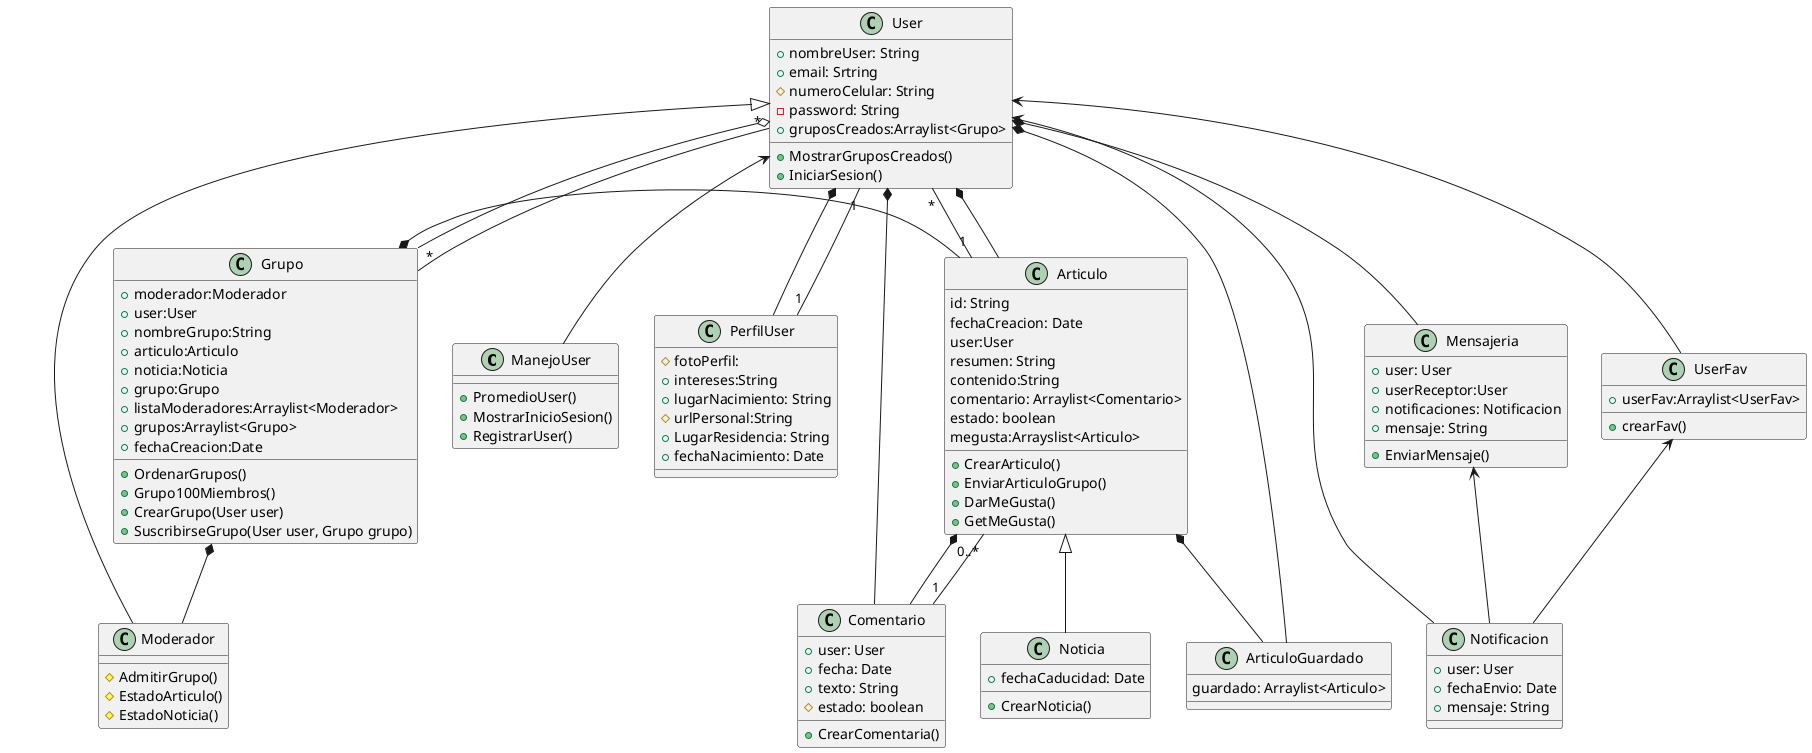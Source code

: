 @startuml
'https://plantuml.com/class-diagram

' Clases
class ManejoUser{
+PromedioUser()
+MostrarInicioSesion()
+RegistrarUser()
}
'Relaciones
User<--ManejoUser
'---------------------------------------------------
class User{
+nombreUser: String
+email: Srtring
#numeroCelular: String
-password: String
+gruposCreados:Arraylist<Grupo>

+MostrarGruposCreados()
+IniciarSesion()

}
'Relaciones
User "*"-- "1" Articulo
'----------------------------------------------------
class PerfilUser{
    #fotoPerfil:
    +intereses:String
    +lugarNacimiento: String
    #urlPersonal:String
    +LugarResidencia: String
    +fechaNacimiento: Date
}
'Relaciones
User*--PerfilUser
User "1" -- "1" PerfilUser
'------------------------------------------------------
class Moderador{
#AdmitirGrupo()
#EstadoArticulo()
#EstadoNoticia()
}
'Relaciones
User <|-- Moderador
Grupo*--Moderador
'----------------------------------------------------
class UserFav{
    +userFav:Arraylist<UserFav>
    +crearFav()
}
'Relaciones
User<-- UserFav

'----------------------------------------------------
class Grupo{
    +moderador:Moderador
    +user:User
    +nombreGrupo:String
    +articulo:Articulo
    +noticia:Noticia
    +grupo:Grupo
    +listaModeradores:Arraylist<Moderador>
    +grupos:Arraylist<Grupo>
    +fechaCreacion:Date

    +OrdenarGrupos()
    +Grupo100Miembros()
    'Arraylist<Grupo>
    +CrearGrupo(User user)
    +SuscribirseGrupo(User user, Grupo grupo)
}
'Relaciones
User o--Grupo
User "*"--"*" Grupo
'-----------------------------------------------------
class Articulo{
    id: String
    fechaCreacion: Date
    user:User
    resumen: String
    contenido:String
    comentario: Arraylist<Comentario>
    estado: boolean
    megusta:Arrayslist<Articulo>
    +CrearArticulo()
    +EnviarArticuloGrupo()
    +DarMeGusta()
    +GetMeGusta()
}
'Relaciones
User*--Articulo
Grupo*-Articulo
'------------------------------------------------------
class Noticia{
    +fechaCaducidad: Date
    +CrearNoticia()
    }
'Relaciones
Articulo<|--Noticia
'------------------------------------------------------
class Comentario{
    +user: User
    +fecha: Date
    +texto: String
    #estado: boolean
    +CrearComentaria()
}
'Relaciones
Articulo*--Comentario
Articulo "0..*" -- "1" Comentario
User*--Comentario
'------------------------------------------------------
class Notificacion{
    +user: User
    +fechaEnvio: Date
    +mensaje: String
}
'Relaciones
User<-- Notificacion
UserFav<--Notificacion
Mensajeria<--Notificacion
'------------------------------------------------------

class Mensajeria{
    +user: User
    +userReceptor:User
    +notificaciones: Notificacion
    +mensaje: String
    +EnviarMensaje()
}
'Relaciones
User*--Mensajeria
'-----------------------------------------------------
class ArticuloGuardado{
    guardado: Arraylist<Articulo>
}
'Relaciones
User*--ArticuloGuardado
Articulo*--ArticuloGuardado

'quedé por establecer qur tpio de realcion tiene notificacion con las clases
'ya tengo con mensajeria, noticias y user, no c si el tipo de relacion es de composicion
'investigar sobre la clase UserFav

@enduml